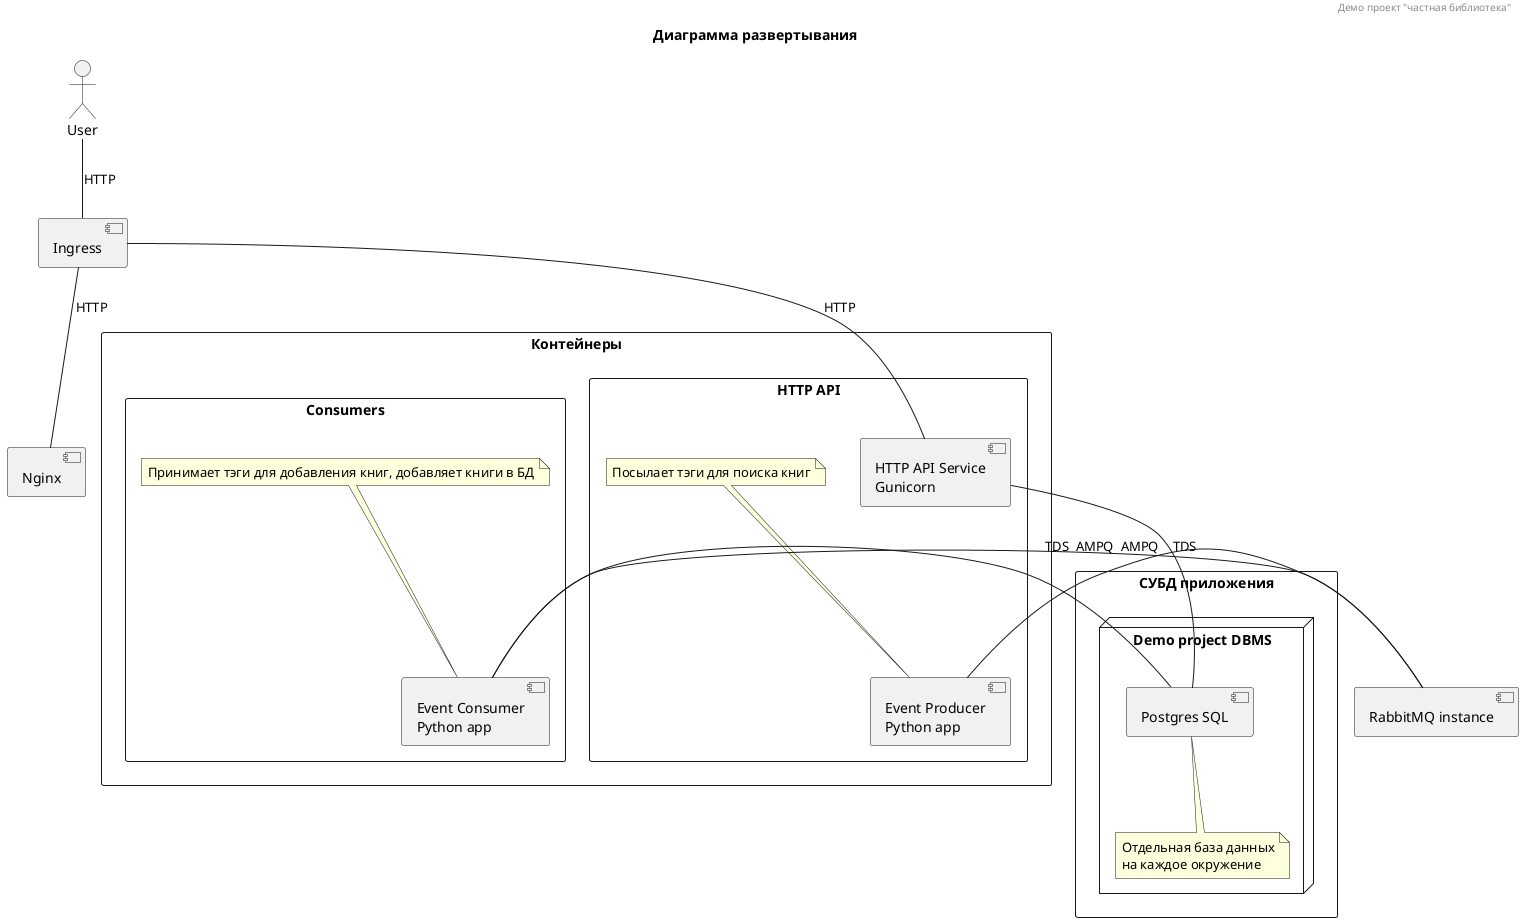 @startuml

header Демо проект "частная библиотека"
title Диаграмма развертывания

actor User
rectangle "Контейнеры" {
      rectangle "HTTP API" {
        component HTTP_API [
          HTTP API Service
          Gunicorn
        ]

        component EventProducer [
          Event Producer
          Python app
        ]

        note top of EventProducer {
          Посылает тэги для поиска книг
        }
      }
      rectangle "Consumers" {
        component EventConsumer [
          Event Consumer
          Python app
        ]

        note top of EventConsumer {
          Принимает тэги для добавления книг, добавляет книги в БД
        }
      }
    }

[Ingress]
    component NginxServer [
      Nginx
    ]

component RabbitMQ [
        RabbitMQ instance
    ]

rectangle "СУБД приложения" {
    node "Demo project DBMS" {
      [Postgres SQL] as demo_project_db

      note bottom of demo_project_db {
        Отдельная база данных
        на каждое окружение
      }
    }
  }

User -- Ingress : HTTP

Ingress -- NginxServer : HTTP
Ingress -- HTTP_API : HTTP
HTTP_API -- demo_project_db : TDS

EventProducer - RabbitMQ: AMPQ
EventConsumer - demo_project_db : TDS
EventConsumer - RabbitMQ : AMPQ

@enduml